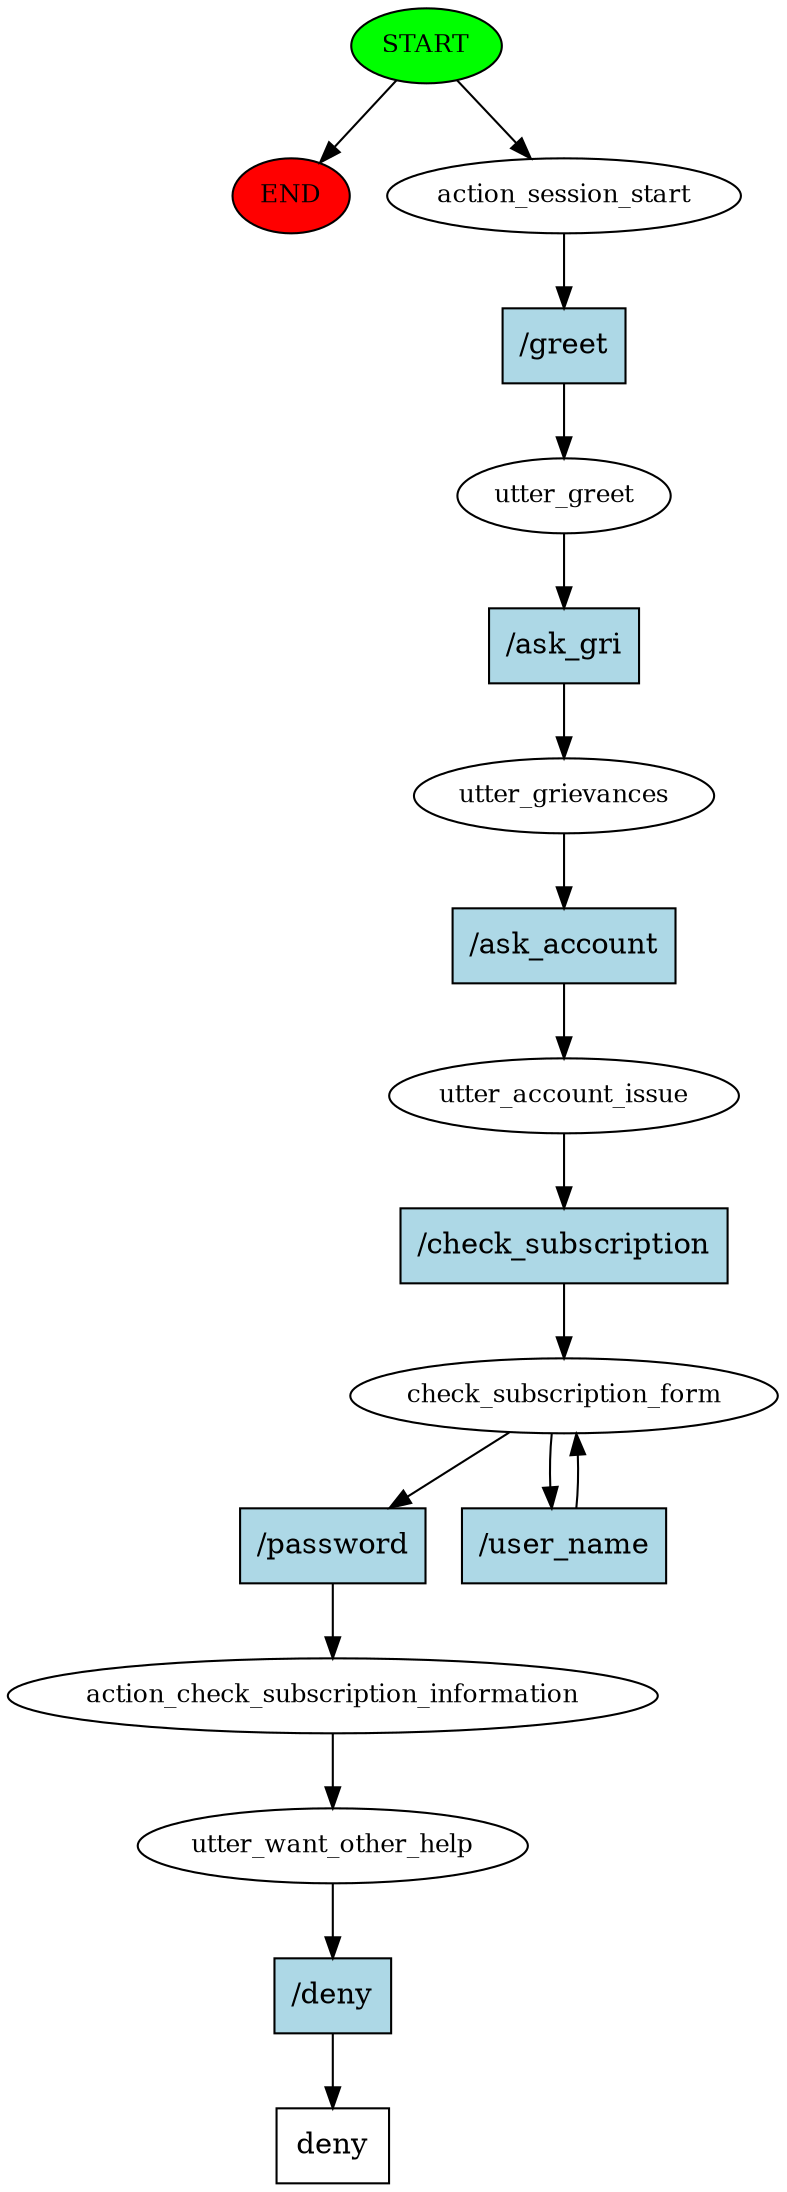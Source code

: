 digraph  {
0 [class="start active", fillcolor=green, fontsize=12, label=START, style=filled];
"-1" [class=end, fillcolor=red, fontsize=12, label=END, style=filled];
1 [class=active, fontsize=12, label=action_session_start];
2 [class=active, fontsize=12, label=utter_greet];
3 [class=active, fontsize=12, label=utter_grievances];
4 [class=active, fontsize=12, label=utter_account_issue];
5 [class=active, fontsize=12, label=check_subscription_form];
7 [class=active, fontsize=12, label=action_check_subscription_information];
8 [class=active, fontsize=12, label=utter_want_other_help];
9 [class="intent dashed active", label=deny, shape=rect];
10 [class="intent active", fillcolor=lightblue, label="/greet", shape=rect, style=filled];
11 [class="intent active", fillcolor=lightblue, label="/ask_gri", shape=rect, style=filled];
12 [class="intent active", fillcolor=lightblue, label="/ask_account", shape=rect, style=filled];
13 [class="intent active", fillcolor=lightblue, label="/check_subscription", shape=rect, style=filled];
14 [class="intent active", fillcolor=lightblue, label="/password", shape=rect, style=filled];
15 [class="intent active", fillcolor=lightblue, label="/user_name", shape=rect, style=filled];
16 [class="intent active", fillcolor=lightblue, label="/deny", shape=rect, style=filled];
0 -> "-1"  [class="", key=NONE, label=""];
0 -> 1  [class=active, key=NONE, label=""];
1 -> 10  [class=active, key=0];
2 -> 11  [class=active, key=0];
3 -> 12  [class=active, key=0];
4 -> 13  [class=active, key=0];
5 -> 14  [class=active, key=0];
5 -> 15  [class=active, key=0];
7 -> 8  [class=active, key=NONE, label=""];
8 -> 16  [class=active, key=0];
10 -> 2  [class=active, key=0];
11 -> 3  [class=active, key=0];
12 -> 4  [class=active, key=0];
13 -> 5  [class=active, key=0];
14 -> 7  [class=active, key=0];
15 -> 5  [class=active, key=0];
16 -> 9  [class=active, key=0];
}
